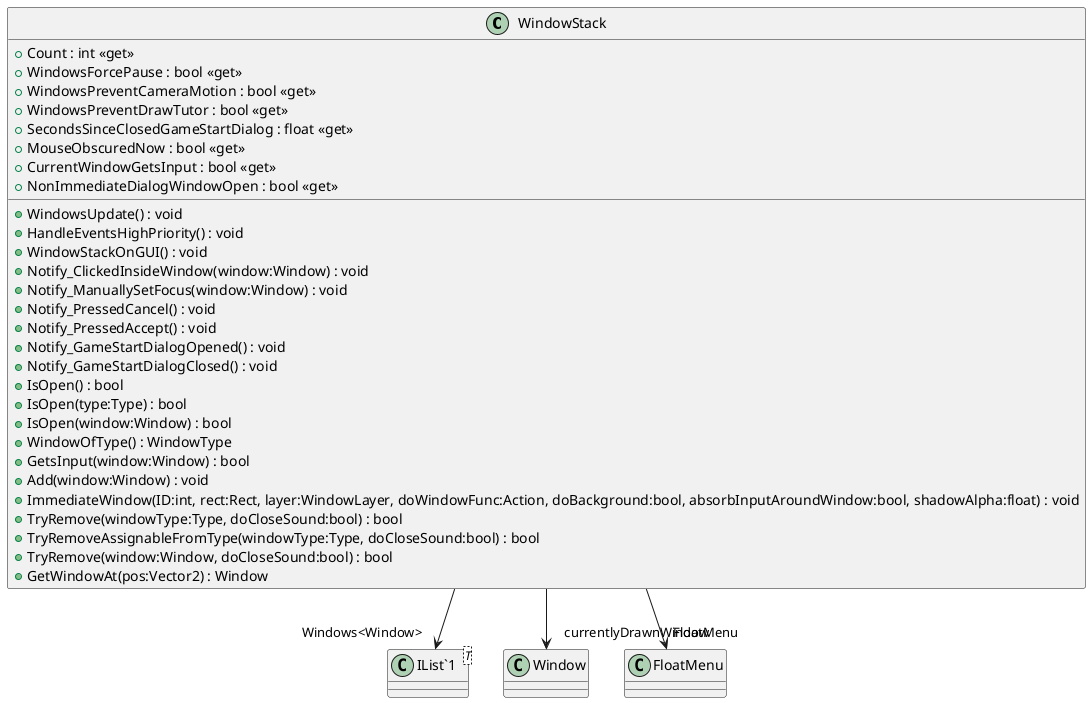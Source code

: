 @startuml
class WindowStack {
    + Count : int <<get>>
    + WindowsForcePause : bool <<get>>
    + WindowsPreventCameraMotion : bool <<get>>
    + WindowsPreventDrawTutor : bool <<get>>
    + SecondsSinceClosedGameStartDialog : float <<get>>
    + MouseObscuredNow : bool <<get>>
    + CurrentWindowGetsInput : bool <<get>>
    + NonImmediateDialogWindowOpen : bool <<get>>
    + WindowsUpdate() : void
    + HandleEventsHighPriority() : void
    + WindowStackOnGUI() : void
    + Notify_ClickedInsideWindow(window:Window) : void
    + Notify_ManuallySetFocus(window:Window) : void
    + Notify_PressedCancel() : void
    + Notify_PressedAccept() : void
    + Notify_GameStartDialogOpened() : void
    + Notify_GameStartDialogClosed() : void
    + IsOpen() : bool
    + IsOpen(type:Type) : bool
    + IsOpen(window:Window) : bool
    + WindowOfType() : WindowType
    + GetsInput(window:Window) : bool
    + Add(window:Window) : void
    + ImmediateWindow(ID:int, rect:Rect, layer:WindowLayer, doWindowFunc:Action, doBackground:bool, absorbInputAroundWindow:bool, shadowAlpha:float) : void
    + TryRemove(windowType:Type, doCloseSound:bool) : bool
    + TryRemoveAssignableFromType(windowType:Type, doCloseSound:bool) : bool
    + TryRemove(window:Window, doCloseSound:bool) : bool
    + GetWindowAt(pos:Vector2) : Window
}
class "IList`1"<T> {
}
WindowStack --> "currentlyDrawnWindow" Window
WindowStack --> "Windows<Window>" "IList`1"
WindowStack --> "FloatMenu" FloatMenu
@enduml
